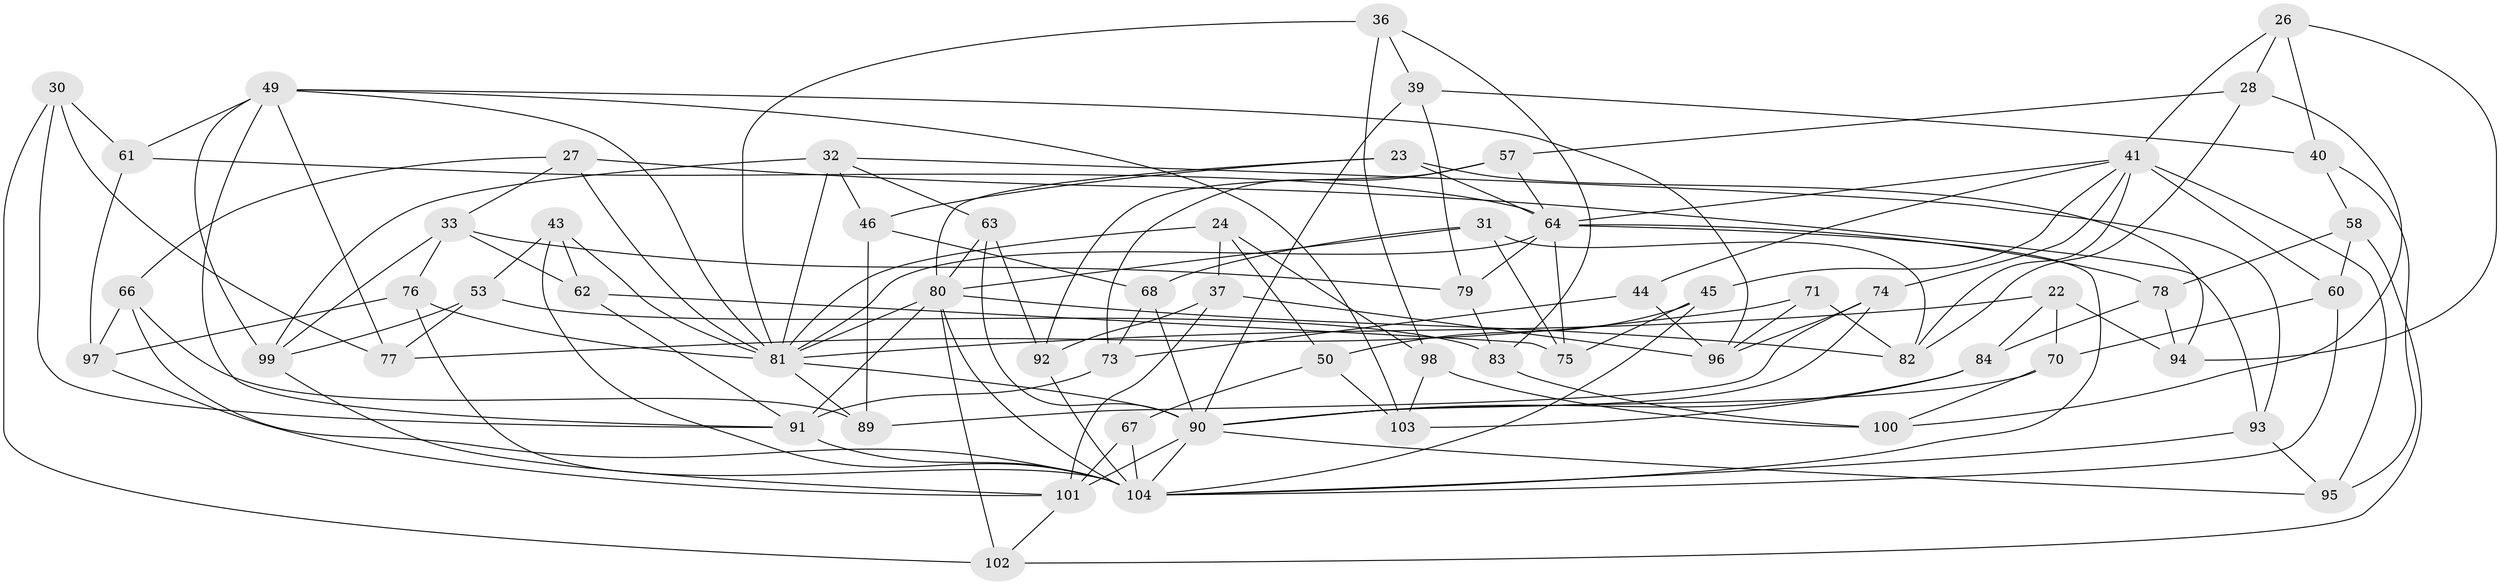 // original degree distribution, {4: 1.0}
// Generated by graph-tools (version 1.1) at 2025/02/03/04/25 22:02:41]
// undirected, 62 vertices, 146 edges
graph export_dot {
graph [start="1"]
  node [color=gray90,style=filled];
  22;
  23;
  24;
  26;
  27;
  28;
  30;
  31;
  32 [super="+1"];
  33 [super="+11"];
  36;
  37;
  39;
  40;
  41 [super="+9+15"];
  43;
  44;
  45;
  46;
  49 [super="+3+10"];
  50;
  53;
  57;
  58;
  60;
  61 [super="+12"];
  62;
  63;
  64 [super="+13+47+54"];
  66;
  67;
  68;
  70;
  71;
  73;
  74;
  75;
  76 [super="+72"];
  77;
  78;
  79;
  80 [super="+19+65"];
  81 [super="+56+21+69"];
  82 [super="+25"];
  83;
  84;
  89;
  90 [super="+17+88+55"];
  91 [super="+86"];
  92;
  93;
  94;
  95;
  96 [super="+29"];
  97;
  98;
  99 [super="+52"];
  100;
  101 [super="+48"];
  102;
  103;
  104 [super="+16+7+34+85+59+87"];
  22 -- 94;
  22 -- 84;
  22 -- 70;
  22 -- 81;
  23 -- 94;
  23 -- 46;
  23 -- 64;
  23 -- 80;
  24 -- 50;
  24 -- 37;
  24 -- 98;
  24 -- 81;
  26 -- 94;
  26 -- 41;
  26 -- 40;
  26 -- 28;
  27 -- 66;
  27 -- 33;
  27 -- 93;
  27 -- 81;
  28 -- 100;
  28 -- 57;
  28 -- 82;
  30 -- 61;
  30 -- 77;
  30 -- 102;
  30 -- 91;
  31 -- 82;
  31 -- 75;
  31 -- 68;
  31 -- 80;
  32 -- 81;
  32 -- 46;
  32 -- 99 [weight=2];
  32 -- 93;
  32 -- 63;
  33 -- 79;
  33 -- 99;
  33 -- 76 [weight=2];
  33 -- 62;
  36 -- 39;
  36 -- 83;
  36 -- 98;
  36 -- 81;
  37 -- 92;
  37 -- 96;
  37 -- 101;
  39 -- 79;
  39 -- 40;
  39 -- 90;
  40 -- 58;
  40 -- 95;
  41 -- 45;
  41 -- 60;
  41 -- 44;
  41 -- 74;
  41 -- 82;
  41 -- 95;
  41 -- 64;
  43 -- 62;
  43 -- 53;
  43 -- 104;
  43 -- 81;
  44 -- 96 [weight=2];
  44 -- 73;
  45 -- 75;
  45 -- 50;
  45 -- 104;
  46 -- 68;
  46 -- 89;
  49 -- 61 [weight=2];
  49 -- 96;
  49 -- 99;
  49 -- 77;
  49 -- 103;
  49 -- 81;
  49 -- 91;
  50 -- 103;
  50 -- 67;
  53 -- 83;
  53 -- 99;
  53 -- 77;
  57 -- 92;
  57 -- 64;
  57 -- 73;
  58 -- 78;
  58 -- 102;
  58 -- 60;
  60 -- 70;
  60 -- 104;
  61 -- 97;
  61 -- 64 [weight=2];
  62 -- 75;
  62 -- 91;
  63 -- 92;
  63 -- 90;
  63 -- 80;
  64 -- 75;
  64 -- 104 [weight=3];
  64 -- 78;
  64 -- 79;
  64 -- 81 [weight=3];
  66 -- 89;
  66 -- 104;
  66 -- 97;
  67 -- 101 [weight=2];
  67 -- 104;
  68 -- 90;
  68 -- 73;
  70 -- 100;
  70 -- 90;
  71 -- 82 [weight=2];
  71 -- 77;
  71 -- 96;
  73 -- 91;
  74 -- 89;
  74 -- 96;
  74 -- 90;
  76 -- 97;
  76 -- 104;
  76 -- 81 [weight=2];
  78 -- 94;
  78 -- 84;
  79 -- 83;
  80 -- 82;
  80 -- 81 [weight=2];
  80 -- 91;
  80 -- 102;
  80 -- 104 [weight=2];
  81 -- 89;
  81 -- 90 [weight=3];
  83 -- 100;
  84 -- 103;
  84 -- 90;
  90 -- 101 [weight=2];
  90 -- 104 [weight=2];
  90 -- 95;
  91 -- 104 [weight=3];
  92 -- 104;
  93 -- 95;
  93 -- 104;
  97 -- 101;
  98 -- 103;
  98 -- 100;
  99 -- 101;
  101 -- 102;
}
